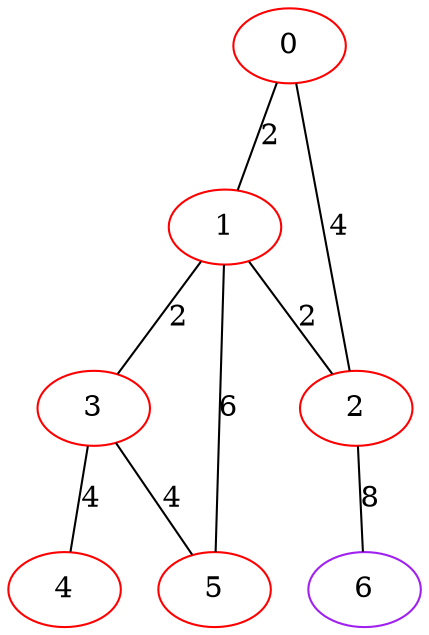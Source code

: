 graph "" {
0 [color=red, weight=1];
1 [color=red, weight=1];
2 [color=red, weight=1];
3 [color=red, weight=1];
4 [color=red, weight=1];
5 [color=red, weight=1];
6 [color=purple, weight=4];
0 -- 1  [key=0, label=2];
0 -- 2  [key=0, label=4];
1 -- 2  [key=0, label=2];
1 -- 3  [key=0, label=2];
1 -- 5  [key=0, label=6];
2 -- 6  [key=0, label=8];
3 -- 4  [key=0, label=4];
3 -- 5  [key=0, label=4];
}
